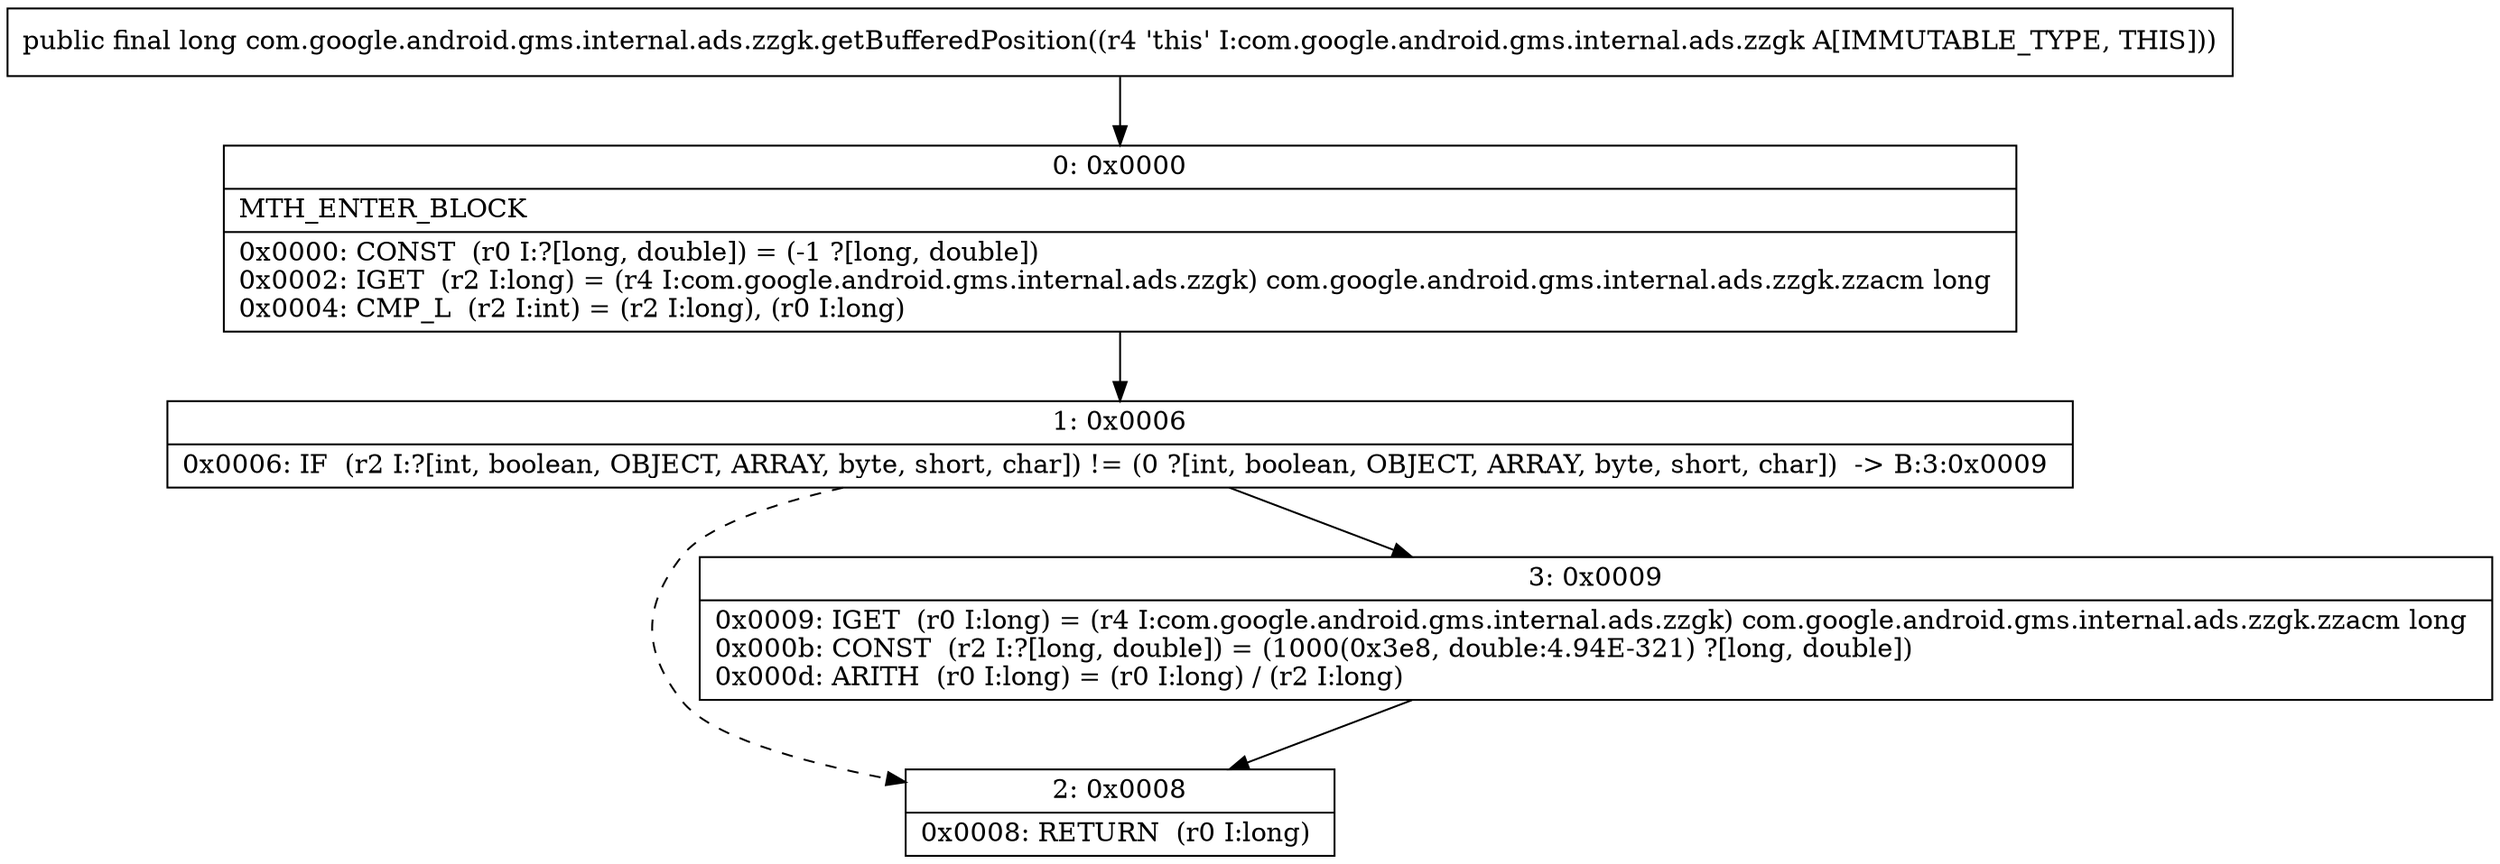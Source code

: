 digraph "CFG forcom.google.android.gms.internal.ads.zzgk.getBufferedPosition()J" {
Node_0 [shape=record,label="{0\:\ 0x0000|MTH_ENTER_BLOCK\l|0x0000: CONST  (r0 I:?[long, double]) = (\-1 ?[long, double]) \l0x0002: IGET  (r2 I:long) = (r4 I:com.google.android.gms.internal.ads.zzgk) com.google.android.gms.internal.ads.zzgk.zzacm long \l0x0004: CMP_L  (r2 I:int) = (r2 I:long), (r0 I:long) \l}"];
Node_1 [shape=record,label="{1\:\ 0x0006|0x0006: IF  (r2 I:?[int, boolean, OBJECT, ARRAY, byte, short, char]) != (0 ?[int, boolean, OBJECT, ARRAY, byte, short, char])  \-\> B:3:0x0009 \l}"];
Node_2 [shape=record,label="{2\:\ 0x0008|0x0008: RETURN  (r0 I:long) \l}"];
Node_3 [shape=record,label="{3\:\ 0x0009|0x0009: IGET  (r0 I:long) = (r4 I:com.google.android.gms.internal.ads.zzgk) com.google.android.gms.internal.ads.zzgk.zzacm long \l0x000b: CONST  (r2 I:?[long, double]) = (1000(0x3e8, double:4.94E\-321) ?[long, double]) \l0x000d: ARITH  (r0 I:long) = (r0 I:long) \/ (r2 I:long) \l}"];
MethodNode[shape=record,label="{public final long com.google.android.gms.internal.ads.zzgk.getBufferedPosition((r4 'this' I:com.google.android.gms.internal.ads.zzgk A[IMMUTABLE_TYPE, THIS])) }"];
MethodNode -> Node_0;
Node_0 -> Node_1;
Node_1 -> Node_2[style=dashed];
Node_1 -> Node_3;
Node_3 -> Node_2;
}

